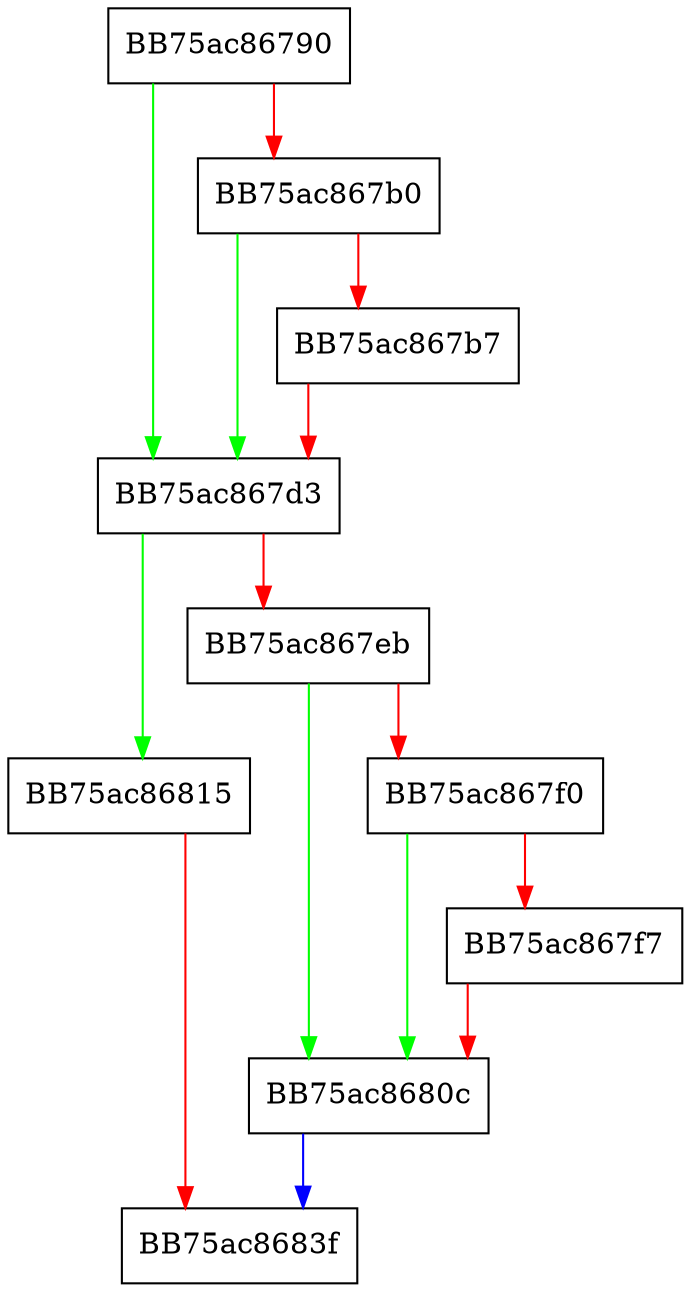 digraph Execute {
  node [shape="box"];
  graph [splines=ortho];
  BB75ac86790 -> BB75ac867d3 [color="green"];
  BB75ac86790 -> BB75ac867b0 [color="red"];
  BB75ac867b0 -> BB75ac867d3 [color="green"];
  BB75ac867b0 -> BB75ac867b7 [color="red"];
  BB75ac867b7 -> BB75ac867d3 [color="red"];
  BB75ac867d3 -> BB75ac86815 [color="green"];
  BB75ac867d3 -> BB75ac867eb [color="red"];
  BB75ac867eb -> BB75ac8680c [color="green"];
  BB75ac867eb -> BB75ac867f0 [color="red"];
  BB75ac867f0 -> BB75ac8680c [color="green"];
  BB75ac867f0 -> BB75ac867f7 [color="red"];
  BB75ac867f7 -> BB75ac8680c [color="red"];
  BB75ac8680c -> BB75ac8683f [color="blue"];
  BB75ac86815 -> BB75ac8683f [color="red"];
}